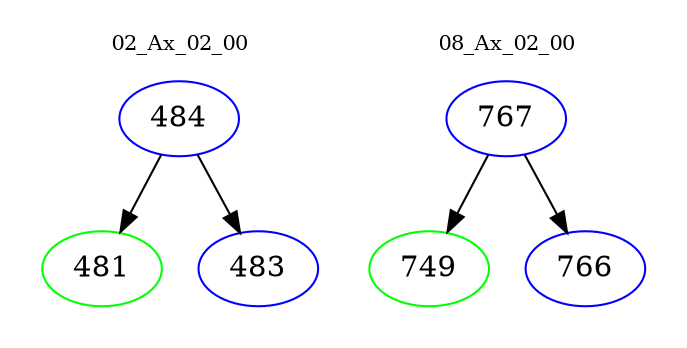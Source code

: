 digraph{
subgraph cluster_0 {
color = white
label = "02_Ax_02_00";
fontsize=10;
T0_484 [label="484", color="blue"]
T0_484 -> T0_481 [color="black"]
T0_481 [label="481", color="green"]
T0_484 -> T0_483 [color="black"]
T0_483 [label="483", color="blue"]
}
subgraph cluster_1 {
color = white
label = "08_Ax_02_00";
fontsize=10;
T1_767 [label="767", color="blue"]
T1_767 -> T1_749 [color="black"]
T1_749 [label="749", color="green"]
T1_767 -> T1_766 [color="black"]
T1_766 [label="766", color="blue"]
}
}
